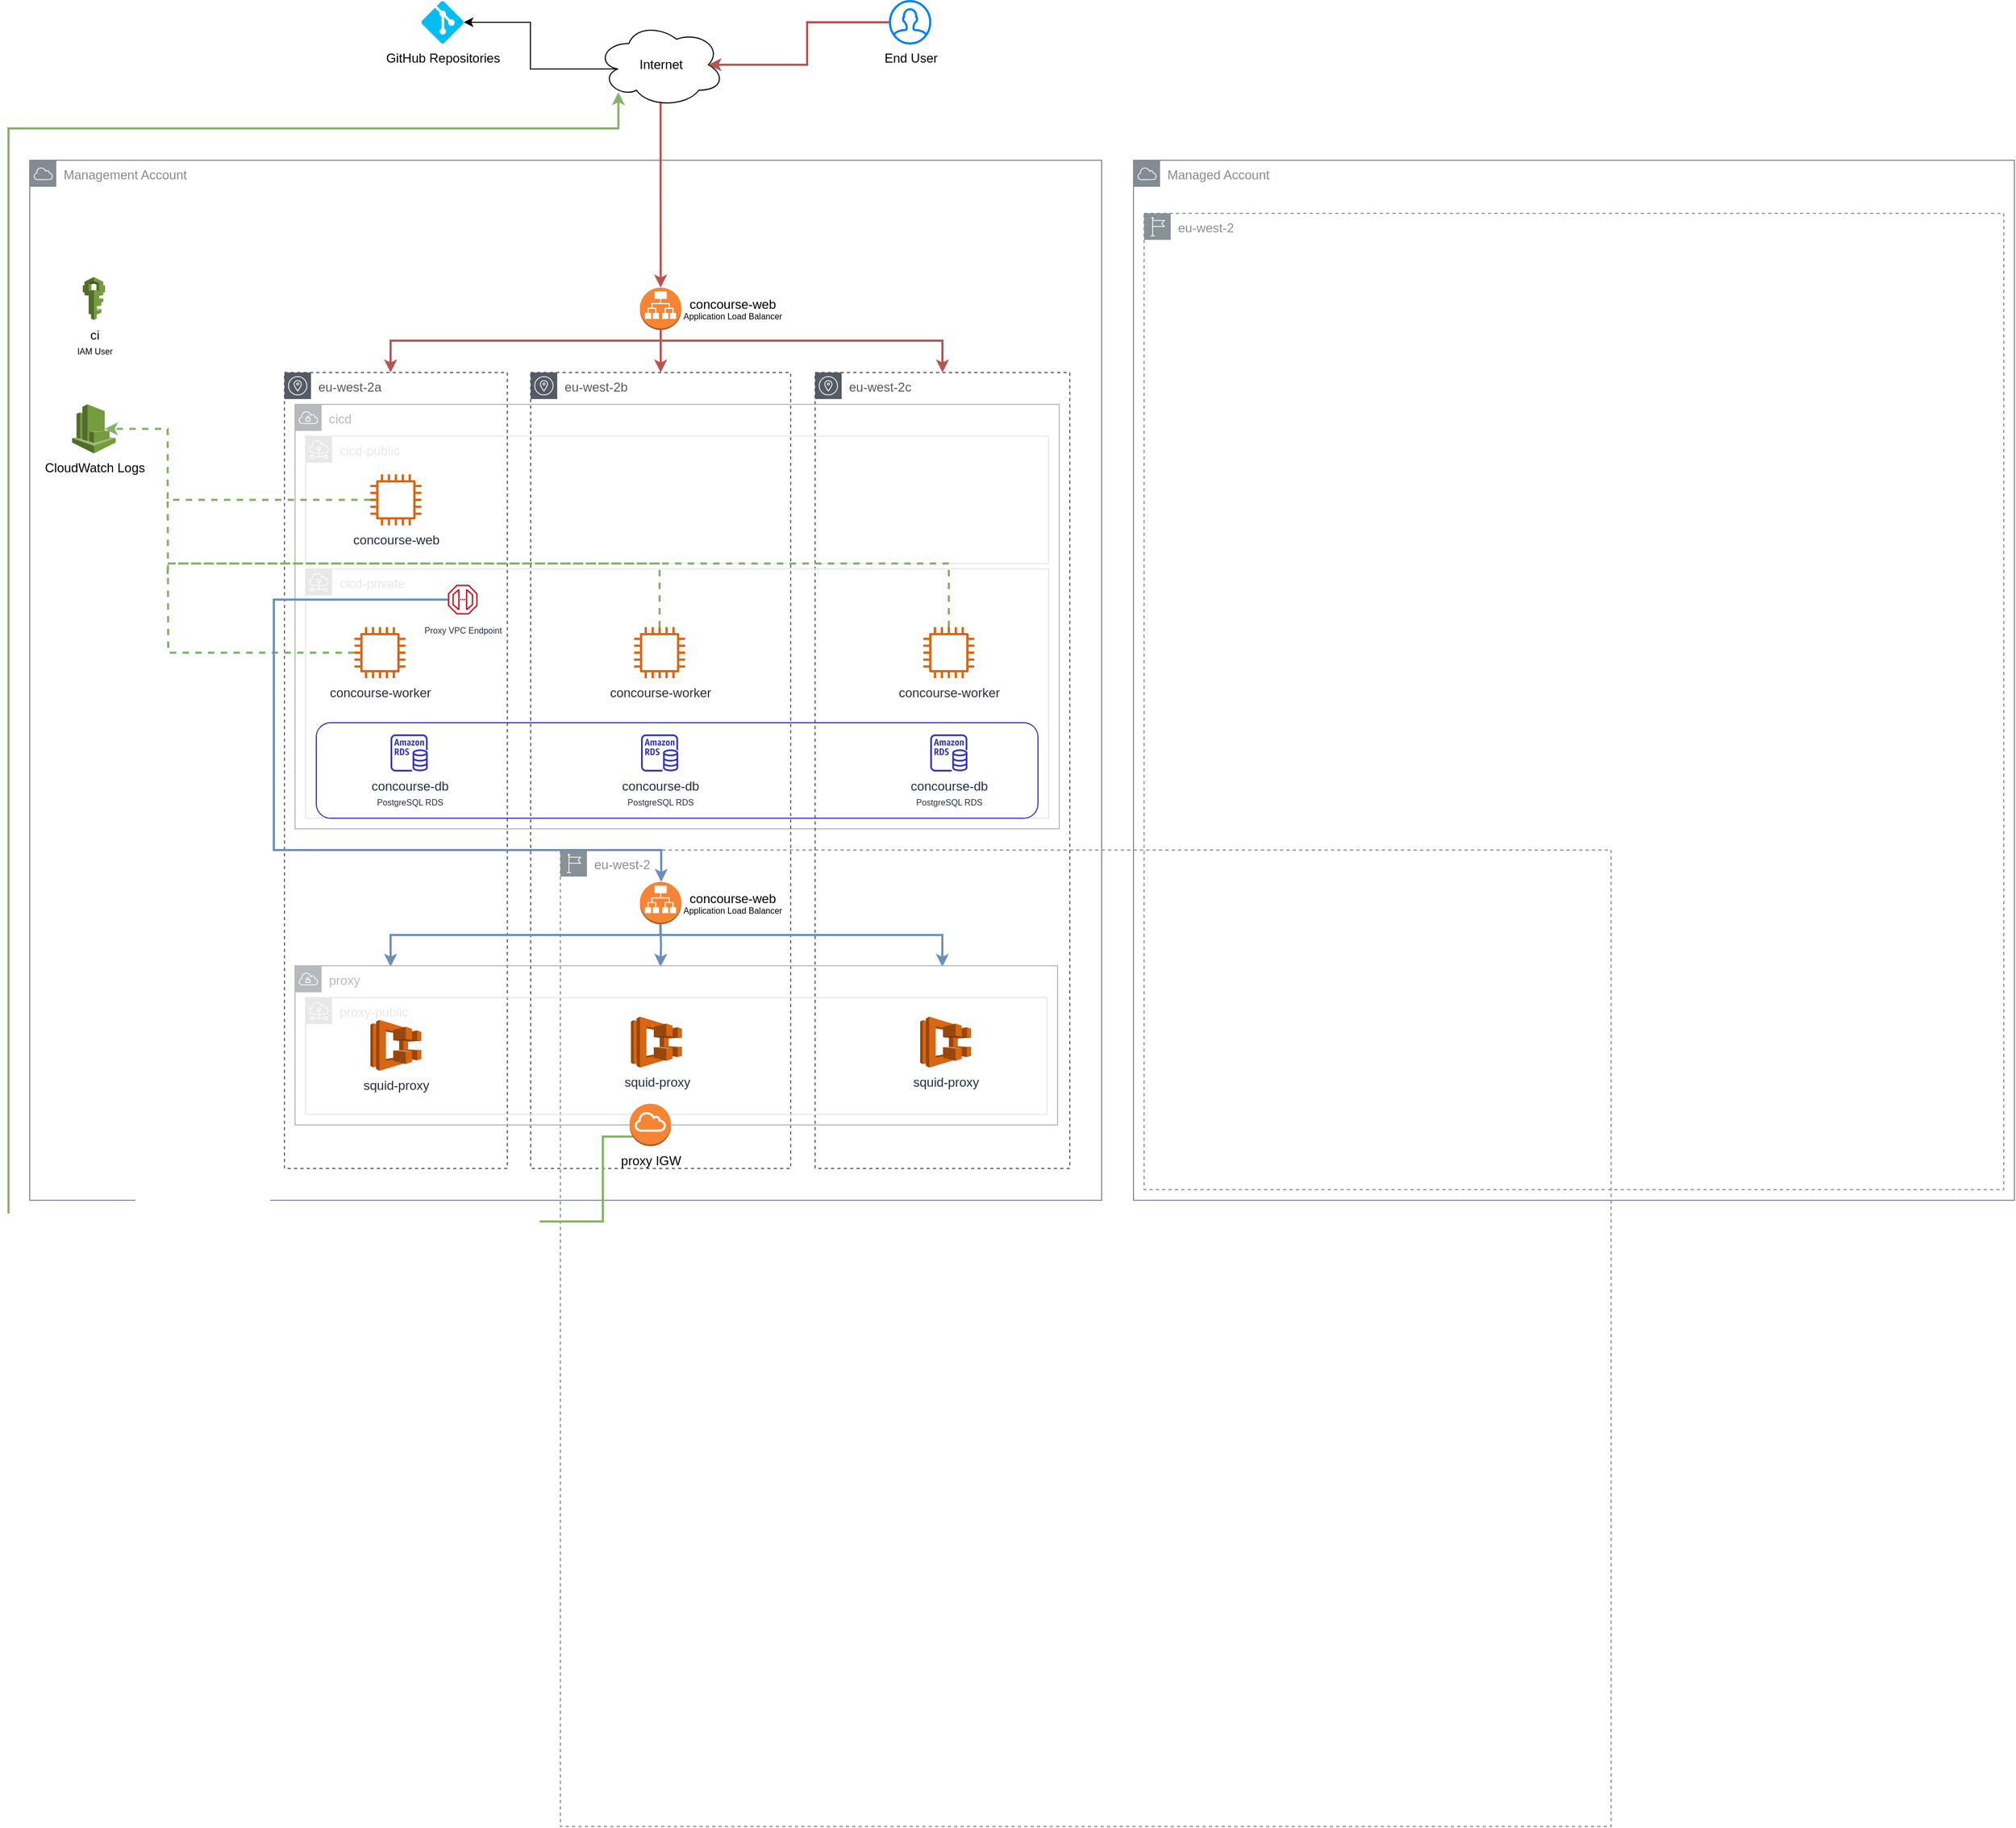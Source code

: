 <mxfile version="13.7.9" type="embed"><diagram id="gEfkdnxPT3Gz775ZsxNj" name="Page-1"><mxGraphModel dx="1716" dy="552" grid="1" gridSize="10" guides="1" tooltips="1" connect="1" arrows="1" fold="1" page="1" pageScale="1" pageWidth="850" pageHeight="1100" math="0" shadow="0"><root><mxCell id="0"/><mxCell id="1" parent="0"/><mxCell id="18" value="cicd-public" style="outlineConnect=0;gradientColor=none;html=1;whiteSpace=wrap;fontSize=12;fontStyle=0;shape=mxgraph.aws4.group;grIcon=mxgraph.aws4.group_subnet;strokeColor=#E8E8E8;fillColor=none;verticalAlign=top;align=left;spacingLeft=30;fontColor=#E8E8E8;dashed=0;" parent="1" vertex="1"><mxGeometry x="90" y="450" width="700" height="120" as="geometry"/></mxCell><mxCell id="4" value="Management Account" style="outlineConnect=0;gradientColor=none;html=1;whiteSpace=wrap;fontSize=12;fontStyle=0;shape=mxgraph.aws4.group;grIcon=mxgraph.aws4.group_aws_cloud;strokeColor=#858B94;fillColor=none;verticalAlign=top;align=left;spacingLeft=30;fontColor=#858B94;dashed=0;" parent="1" vertex="1"><mxGeometry x="-170" y="190" width="1010" height="980" as="geometry"/></mxCell><mxCell id="5" value="eu-west-2" style="outlineConnect=0;gradientColor=none;html=1;whiteSpace=wrap;fontSize=12;fontStyle=0;shape=mxgraph.aws4.group;grIcon=mxgraph.aws4.group_region;strokeColor=#879196;fillColor=none;verticalAlign=top;align=left;spacingLeft=30;fontColor=#879196;dashed=1;" parent="1" vertex="1"><mxGeometry x="330" y="840" width="990" height="920" as="geometry"/></mxCell><mxCell id="12" value="eu-west-2a" style="outlineConnect=0;gradientColor=none;html=1;whiteSpace=wrap;fontSize=12;fontStyle=0;shape=mxgraph.aws4.group;grIcon=mxgraph.aws4.group_availability_zone;strokeColor=#545B64;fillColor=none;verticalAlign=top;align=left;spacingLeft=30;fontColor=#545B64;dashed=1;" parent="1" vertex="1"><mxGeometry x="70" y="390" width="210" height="750" as="geometry"/></mxCell><mxCell id="17" value="cicd" style="outlineConnect=0;gradientColor=none;html=1;whiteSpace=wrap;fontSize=12;fontStyle=0;shape=mxgraph.aws4.group;grIcon=mxgraph.aws4.group_vpc;strokeColor=#B6BABF;fillColor=none;verticalAlign=top;align=left;spacingLeft=30;fontColor=#B6BABF;dashed=0;" parent="1" vertex="1"><mxGeometry x="80" y="420" width="720" height="400" as="geometry"/></mxCell><mxCell id="53" style="edgeStyle=orthogonalEdgeStyle;rounded=0;orthogonalLoop=1;jettySize=auto;html=1;fillColor=#f8cecc;strokeColor=#b85450;strokeWidth=2;" parent="1" source="7" target="13" edge="1"><mxGeometry relative="1" as="geometry"><Array as="points"><mxPoint x="425" y="360"/><mxPoint x="690" y="360"/></Array></mxGeometry></mxCell><mxCell id="54" style="edgeStyle=orthogonalEdgeStyle;rounded=0;orthogonalLoop=1;jettySize=auto;html=1;fillColor=#f8cecc;strokeColor=#b85450;strokeWidth=2;" parent="1" source="7" target="12" edge="1"><mxGeometry relative="1" as="geometry"><Array as="points"><mxPoint x="425" y="360"/><mxPoint x="170" y="360"/></Array><mxPoint x="170" y="360" as="targetPoint"/></mxGeometry></mxCell><mxCell id="68" style="edgeStyle=orthogonalEdgeStyle;rounded=0;orthogonalLoop=1;jettySize=auto;html=1;strokeWidth=2;fillColor=#f8cecc;strokeColor=#b85450;" edge="1" parent="1" source="7" target="14"><mxGeometry relative="1" as="geometry"/></mxCell><mxCell id="7" value="&lt;div style=&quot;text-align: center&quot;&gt;&lt;span&gt;concourse-web&lt;/span&gt;&lt;/div&gt;&lt;font style=&quot;font-size: 8px&quot;&gt;&lt;div style=&quot;text-align: center&quot;&gt;&lt;span&gt;Application Load Balancer&lt;/span&gt;&lt;/div&gt;&lt;/font&gt;" style="outlineConnect=0;dashed=0;verticalLabelPosition=middle;verticalAlign=middle;align=left;html=1;shape=mxgraph.aws3.application_load_balancer;fillColor=#F58534;gradientColor=none;labelPosition=right;" parent="1" vertex="1"><mxGeometry x="405" y="310" width="39" height="40" as="geometry"/></mxCell><mxCell id="13" value="eu-west-2c" style="outlineConnect=0;gradientColor=none;html=1;whiteSpace=wrap;fontSize=12;fontStyle=0;shape=mxgraph.aws4.group;grIcon=mxgraph.aws4.group_availability_zone;strokeColor=#545B64;fillColor=none;verticalAlign=top;align=left;spacingLeft=30;fontColor=#545B64;dashed=1;" parent="1" vertex="1"><mxGeometry x="570" y="390" width="240" height="750" as="geometry"/></mxCell><mxCell id="14" value="eu-west-2b" style="outlineConnect=0;gradientColor=none;html=1;whiteSpace=wrap;fontSize=12;fontStyle=0;shape=mxgraph.aws4.group;grIcon=mxgraph.aws4.group_availability_zone;strokeColor=#545B64;fillColor=none;verticalAlign=top;align=left;spacingLeft=30;fontColor=#545B64;dashed=1;" parent="1" vertex="1"><mxGeometry x="302" y="390" width="245" height="750" as="geometry"/></mxCell><mxCell id="16" value="GitHub Repositories" style="verticalLabelPosition=bottom;html=1;verticalAlign=top;align=center;strokeColor=none;fillColor=#00BEF2;shape=mxgraph.azure.git_repository;" parent="1" vertex="1"><mxGeometry x="199" y="40" width="40" height="40" as="geometry"/></mxCell><mxCell id="19" value="cicd-private&lt;br&gt;" style="outlineConnect=0;gradientColor=none;html=1;whiteSpace=wrap;fontSize=12;fontStyle=0;shape=mxgraph.aws4.group;grIcon=mxgraph.aws4.group_subnet;strokeColor=#E8E8E8;fillColor=none;verticalAlign=top;align=left;spacingLeft=30;fontColor=#E8E8E8;dashed=0;" parent="1" vertex="1"><mxGeometry x="90" y="575" width="700" height="235" as="geometry"/></mxCell><mxCell id="24" value="" style="rounded=1;whiteSpace=wrap;html=1;fillColor=none;glass=0;strokeColor=#3334B9;" parent="1" vertex="1"><mxGeometry x="100" y="720" width="680" height="90" as="geometry"/></mxCell><mxCell id="20" value="concourse-db&lt;br&gt;&lt;font style=&quot;font-size: 8px&quot;&gt;PostgreSQL RDS&lt;/font&gt;" style="outlineConnect=0;fontColor=#232F3E;gradientColor=none;fillColor=#3334B9;strokeColor=none;dashed=0;verticalLabelPosition=bottom;verticalAlign=top;align=center;html=1;fontSize=12;fontStyle=0;aspect=fixed;pointerEvents=1;shape=mxgraph.aws4.rds_instance;" parent="1" vertex="1"><mxGeometry x="170" y="731" width="35" height="35" as="geometry"/></mxCell><mxCell id="89" style="edgeStyle=orthogonalEdgeStyle;rounded=0;orthogonalLoop=1;jettySize=auto;html=1;entryX=0.75;entryY=0.5;entryDx=0;entryDy=0;entryPerimeter=0;strokeWidth=2;dashed=1;fillColor=#d5e8d4;strokeColor=#82b366;" edge="1" parent="1" source="26" target="88"><mxGeometry relative="1" as="geometry"><Array as="points"><mxPoint x="-40" y="510"/><mxPoint x="-40" y="443"/></Array></mxGeometry></mxCell><mxCell id="26" value="concourse-web" style="outlineConnect=0;fontColor=#232F3E;gradientColor=none;fillColor=#D86613;strokeColor=none;dashed=0;verticalLabelPosition=bottom;verticalAlign=top;align=center;html=1;fontSize=12;fontStyle=0;aspect=fixed;pointerEvents=1;shape=mxgraph.aws4.instance2;rounded=1;glass=0;" parent="1" vertex="1"><mxGeometry x="151" y="486" width="48" height="48" as="geometry"/></mxCell><mxCell id="91" style="edgeStyle=orthogonalEdgeStyle;rounded=0;orthogonalLoop=1;jettySize=auto;html=1;dashed=1;strokeWidth=2;fillColor=#d5e8d4;strokeColor=#82b366;endArrow=none;endFill=0;" edge="1" parent="1" source="37"><mxGeometry relative="1" as="geometry"><mxPoint x="-40" y="510" as="targetPoint"/></mxGeometry></mxCell><mxCell id="37" value="concourse-worker" style="outlineConnect=0;fontColor=#232F3E;gradientColor=none;fillColor=#D86613;strokeColor=none;dashed=0;verticalLabelPosition=bottom;verticalAlign=top;align=center;html=1;fontSize=12;fontStyle=0;aspect=fixed;pointerEvents=1;shape=mxgraph.aws4.instance2;rounded=1;glass=0;" parent="1" vertex="1"><mxGeometry x="136" y="630" width="48" height="48" as="geometry"/></mxCell><mxCell id="100" style="edgeStyle=orthogonalEdgeStyle;rounded=0;orthogonalLoop=1;jettySize=auto;html=1;dashed=1;startSize=6;endArrow=none;endFill=0;strokeWidth=2;fillColor=#d5e8d4;strokeColor=#82b366;" edge="1" parent="1" source="38"><mxGeometry relative="1" as="geometry"><mxPoint x="-40" y="570" as="targetPoint"/><Array as="points"><mxPoint x="696" y="570"/></Array></mxGeometry></mxCell><mxCell id="38" value="concourse-worker" style="outlineConnect=0;fontColor=#232F3E;gradientColor=none;fillColor=#D86613;strokeColor=none;dashed=0;verticalLabelPosition=bottom;verticalAlign=top;align=center;html=1;fontSize=12;fontStyle=0;aspect=fixed;pointerEvents=1;shape=mxgraph.aws4.instance2;rounded=1;glass=0;" parent="1" vertex="1"><mxGeometry x="672" y="630" width="48" height="48" as="geometry"/></mxCell><mxCell id="97" style="edgeStyle=orthogonalEdgeStyle;rounded=0;orthogonalLoop=1;jettySize=auto;html=1;startSize=6;endArrow=none;endFill=0;strokeWidth=2;dashed=1;fillColor=#d5e8d4;strokeColor=#82b366;" edge="1" parent="1" source="39"><mxGeometry relative="1" as="geometry"><mxPoint x="-40" y="580" as="targetPoint"/><Array as="points"><mxPoint x="424" y="570"/><mxPoint x="-40" y="570"/></Array></mxGeometry></mxCell><mxCell id="39" value="concourse-worker" style="outlineConnect=0;fontColor=#232F3E;gradientColor=none;fillColor=#D86613;strokeColor=none;dashed=0;verticalLabelPosition=bottom;verticalAlign=top;align=center;html=1;fontSize=12;fontStyle=0;aspect=fixed;pointerEvents=1;shape=mxgraph.aws4.instance2;rounded=1;glass=0;" parent="1" vertex="1"><mxGeometry x="399.5" y="630" width="48" height="48" as="geometry"/></mxCell><mxCell id="77" style="edgeStyle=orthogonalEdgeStyle;rounded=0;orthogonalLoop=1;jettySize=auto;html=1;strokeWidth=2;fillColor=#dae8fc;strokeColor=#6c8ebf;" edge="1" parent="1" source="41" target="70"><mxGeometry relative="1" as="geometry"><Array as="points"><mxPoint x="60" y="604"/><mxPoint x="60" y="840"/><mxPoint x="425" y="840"/></Array></mxGeometry></mxCell><mxCell id="41" value="&lt;font style=&quot;font-size: 8px&quot;&gt;Proxy VPC Endpoint&lt;/font&gt;" style="outlineConnect=0;fontColor=#232F3E;gradientColor=none;fillColor=#C7131F;strokeColor=none;dashed=0;verticalLabelPosition=bottom;verticalAlign=top;align=center;html=1;fontSize=12;fontStyle=0;aspect=fixed;shape=mxgraph.aws4.endpoint;rounded=1;glass=0;" parent="1" vertex="1"><mxGeometry x="224" y="590" width="28" height="28" as="geometry"/></mxCell><mxCell id="55" value="concourse-db&lt;br&gt;&lt;font style=&quot;font-size: 8px&quot;&gt;PostgreSQL RDS&lt;/font&gt;" style="outlineConnect=0;fontColor=#232F3E;gradientColor=none;fillColor=#3334B9;strokeColor=none;dashed=0;verticalLabelPosition=bottom;verticalAlign=top;align=center;html=1;fontSize=12;fontStyle=0;aspect=fixed;pointerEvents=1;shape=mxgraph.aws4.rds_instance;" parent="1" vertex="1"><mxGeometry x="678.5" y="731" width="35" height="35" as="geometry"/></mxCell><mxCell id="56" value="concourse-db&lt;br&gt;&lt;font style=&quot;font-size: 8px&quot;&gt;PostgreSQL RDS&lt;/font&gt;" style="outlineConnect=0;fontColor=#232F3E;gradientColor=none;fillColor=#3334B9;strokeColor=none;dashed=0;verticalLabelPosition=bottom;verticalAlign=top;align=center;html=1;fontSize=12;fontStyle=0;aspect=fixed;pointerEvents=1;shape=mxgraph.aws4.rds_instance;" parent="1" vertex="1"><mxGeometry x="406" y="731" width="35" height="35" as="geometry"/></mxCell><mxCell id="60" style="edgeStyle=orthogonalEdgeStyle;rounded=0;orthogonalLoop=1;jettySize=auto;html=1;entryX=1;entryY=0.5;entryDx=0;entryDy=0;entryPerimeter=0;exitX=0.16;exitY=0.55;exitDx=0;exitDy=0;exitPerimeter=0;" edge="1" parent="1" source="58" target="16"><mxGeometry relative="1" as="geometry"/></mxCell><mxCell id="65" style="edgeStyle=orthogonalEdgeStyle;rounded=0;orthogonalLoop=1;jettySize=auto;html=1;strokeWidth=2;fillColor=#f8cecc;strokeColor=#b85450;exitX=0.499;exitY=0.951;exitDx=0;exitDy=0;exitPerimeter=0;" edge="1" parent="1" source="58" target="7"><mxGeometry relative="1" as="geometry"/></mxCell><mxCell id="58" value="Internet" style="ellipse;shape=cloud;whiteSpace=wrap;html=1;" vertex="1" parent="1"><mxGeometry x="364.5" y="60" width="120" height="80" as="geometry"/></mxCell><mxCell id="62" style="edgeStyle=orthogonalEdgeStyle;rounded=0;orthogonalLoop=1;jettySize=auto;html=1;entryX=0.875;entryY=0.5;entryDx=0;entryDy=0;entryPerimeter=0;strokeWidth=2;fillColor=#f8cecc;strokeColor=#b85450;" edge="1" parent="1" source="61" target="58"><mxGeometry relative="1" as="geometry"/></mxCell><mxCell id="61" value="End User" style="html=1;verticalLabelPosition=bottom;align=center;labelBackgroundColor=#ffffff;verticalAlign=top;strokeWidth=2;strokeColor=#0080F0;shadow=0;dashed=0;shape=mxgraph.ios7.icons.user;" vertex="1" parent="1"><mxGeometry x="640.5" y="40" width="38" height="40" as="geometry"/></mxCell><mxCell id="63" style="edgeStyle=orthogonalEdgeStyle;rounded=0;orthogonalLoop=1;jettySize=auto;html=1;fillColor=#d5e8d4;strokeColor=#82b366;strokeWidth=2;entryX=0.168;entryY=0.824;entryDx=0;entryDy=0;entryPerimeter=0;" edge="1" parent="1" source="49" target="58"><mxGeometry relative="1" as="geometry"><mxPoint x="385" y="1180.952" as="sourcePoint"/><mxPoint x="400" y="140" as="targetPoint"/><Array as="points"><mxPoint x="370" y="1110"/><mxPoint x="370" y="1190"/><mxPoint x="-190" y="1190"/><mxPoint x="-190" y="160"/><mxPoint x="385" y="160"/></Array></mxGeometry></mxCell><mxCell id="70" value="&lt;div style=&quot;text-align: center&quot;&gt;&lt;span&gt;concourse-web&lt;/span&gt;&lt;/div&gt;&lt;font style=&quot;font-size: 8px&quot;&gt;&lt;div style=&quot;text-align: center&quot;&gt;&lt;span&gt;Application Load Balancer&lt;/span&gt;&lt;/div&gt;&lt;/font&gt;" style="outlineConnect=0;dashed=0;verticalLabelPosition=middle;verticalAlign=middle;align=left;html=1;shape=mxgraph.aws3.application_load_balancer;fillColor=#F58534;gradientColor=none;labelPosition=right;" vertex="1" parent="1"><mxGeometry x="405" y="870" width="39" height="40" as="geometry"/></mxCell><mxCell id="73" style="edgeStyle=orthogonalEdgeStyle;rounded=0;orthogonalLoop=1;jettySize=auto;html=1;fillColor=#dae8fc;strokeColor=#6c8ebf;strokeWidth=2;" edge="1" parent="1"><mxGeometry relative="1" as="geometry"><Array as="points"><mxPoint x="424.82" y="920"/><mxPoint x="689.82" y="920"/></Array><mxPoint x="424.349" y="910" as="sourcePoint"/><mxPoint x="689.879" y="950" as="targetPoint"/></mxGeometry></mxCell><mxCell id="74" style="edgeStyle=orthogonalEdgeStyle;rounded=0;orthogonalLoop=1;jettySize=auto;html=1;entryX=0.193;entryY=0.204;entryDx=0;entryDy=0;entryPerimeter=0;fillColor=#dae8fc;strokeColor=#6c8ebf;strokeWidth=2;" edge="1" parent="1"><mxGeometry relative="1" as="geometry"><Array as="points"><mxPoint x="424.82" y="920"/><mxPoint x="169.82" y="920"/></Array><mxPoint x="424.349" y="910" as="sourcePoint"/><mxPoint x="170.01" y="949.92" as="targetPoint"/></mxGeometry></mxCell><mxCell id="75" style="edgeStyle=orthogonalEdgeStyle;rounded=0;orthogonalLoop=1;jettySize=auto;html=1;strokeWidth=2;fillColor=#dae8fc;strokeColor=#6c8ebf;" edge="1" parent="1"><mxGeometry relative="1" as="geometry"><mxPoint x="424.32" y="910" as="sourcePoint"/><mxPoint x="424.32" y="950" as="targetPoint"/></mxGeometry></mxCell><mxCell id="80" value="Managed Account" style="outlineConnect=0;gradientColor=none;html=1;whiteSpace=wrap;fontSize=12;fontStyle=0;shape=mxgraph.aws4.group;grIcon=mxgraph.aws4.group_aws_cloud;strokeColor=#858B94;fillColor=none;verticalAlign=top;align=left;spacingLeft=30;fontColor=#858B94;dashed=0;" vertex="1" parent="1"><mxGeometry x="870" y="190" width="830" height="980" as="geometry"/></mxCell><mxCell id="81" value="eu-west-2" style="outlineConnect=0;gradientColor=none;html=1;whiteSpace=wrap;fontSize=12;fontStyle=0;shape=mxgraph.aws4.group;grIcon=mxgraph.aws4.group_region;strokeColor=#879196;fillColor=none;verticalAlign=top;align=left;spacingLeft=30;fontColor=#879196;dashed=1;" vertex="1" parent="1"><mxGeometry x="880" y="240" width="810" height="920" as="geometry"/></mxCell><mxCell id="84" value="ci&lt;br&gt;&lt;font style=&quot;font-size: 8px&quot;&gt;IAM User&lt;/font&gt;" style="outlineConnect=0;dashed=0;verticalLabelPosition=bottom;verticalAlign=top;align=center;html=1;shape=mxgraph.aws3.iam;fillColor=#759C3E;gradientColor=none;aspect=fixed;" vertex="1" parent="1"><mxGeometry x="-120" y="300" width="21" height="40.5" as="geometry"/></mxCell><mxCell id="88" value="CloudWatch Logs" style="outlineConnect=0;dashed=0;verticalLabelPosition=bottom;verticalAlign=top;align=center;html=1;shape=mxgraph.aws3.cloudwatch;fillColor=#759C3E;gradientColor=none;aspect=fixed;" vertex="1" parent="1"><mxGeometry x="-130" y="420" width="41" height="46.22" as="geometry"/></mxCell><mxCell id="94" value="" style="endArrow=none;html=1;strokeWidth=2;fillColor=#d5e8d4;strokeColor=#82b366;startSize=6;" edge="1" parent="1"><mxGeometry width="50" height="50" relative="1" as="geometry"><mxPoint x="390" y="1110" as="sourcePoint"/><mxPoint x="420" y="1110" as="targetPoint"/></mxGeometry></mxCell><mxCell id="72" value="" style="group" vertex="1" connectable="0" parent="1"><mxGeometry x="80" y="949" width="718.5" height="170" as="geometry"/></mxCell><mxCell id="43" value="proxy" style="outlineConnect=0;gradientColor=none;html=1;whiteSpace=wrap;fontSize=12;fontStyle=0;shape=mxgraph.aws4.group;grIcon=mxgraph.aws4.group_vpc;strokeColor=#B6BABF;fillColor=none;verticalAlign=top;align=left;spacingLeft=30;fontColor=#B6BABF;dashed=0;" parent="72" vertex="1"><mxGeometry width="718.5" height="150" as="geometry"/></mxCell><mxCell id="44" value="proxy-public&lt;br&gt;" style="outlineConnect=0;gradientColor=none;html=1;whiteSpace=wrap;fontSize=12;fontStyle=0;shape=mxgraph.aws4.group;grIcon=mxgraph.aws4.group_subnet;strokeColor=#E8E8E8;fillColor=none;verticalAlign=top;align=left;spacingLeft=30;fontColor=#E8E8E8;dashed=0;" parent="72" vertex="1"><mxGeometry x="10" y="30" width="698.5" height="110" as="geometry"/></mxCell><mxCell id="45" value="squid-proxy" style="outlineConnect=0;dashed=0;verticalLabelPosition=bottom;verticalAlign=top;align=center;html=1;shape=mxgraph.aws3.ecs;fillColor=#D86613;gradientColor=none;fontFamily=Helvetica;fontSize=12;fontColor=#232F3E;" parent="72" vertex="1"><mxGeometry x="71" y="51" width="48" height="48" as="geometry"/></mxCell><mxCell id="46" value="squid-proxy" style="outlineConnect=0;dashed=0;verticalLabelPosition=bottom;verticalAlign=top;align=center;html=1;shape=mxgraph.aws3.ecs;fillColor=#D86613;gradientColor=none;fontFamily=Helvetica;fontSize=12;fontColor=#232F3E;" parent="72" vertex="1"><mxGeometry x="589" y="48" width="48" height="48" as="geometry"/></mxCell><mxCell id="47" value="squid-proxy" style="outlineConnect=0;dashed=0;verticalLabelPosition=bottom;verticalAlign=top;align=center;html=1;shape=mxgraph.aws3.ecs;fillColor=#D86613;gradientColor=none;fontFamily=Helvetica;fontSize=12;fontColor=#232F3E;" parent="72" vertex="1"><mxGeometry x="316.5" y="48" width="48" height="48" as="geometry"/></mxCell><mxCell id="49" value="proxy IGW" style="outlineConnect=0;dashed=0;verticalLabelPosition=bottom;verticalAlign=top;align=center;html=1;shape=mxgraph.aws3.internet_gateway;fillColor=#F58534;gradientColor=none;rounded=1;glass=0;strokeColor=#3334B9;" parent="72" vertex="1"><mxGeometry x="315.25" y="130" width="39" height="40" as="geometry"/></mxCell></root></mxGraphModel></diagram></mxfile>